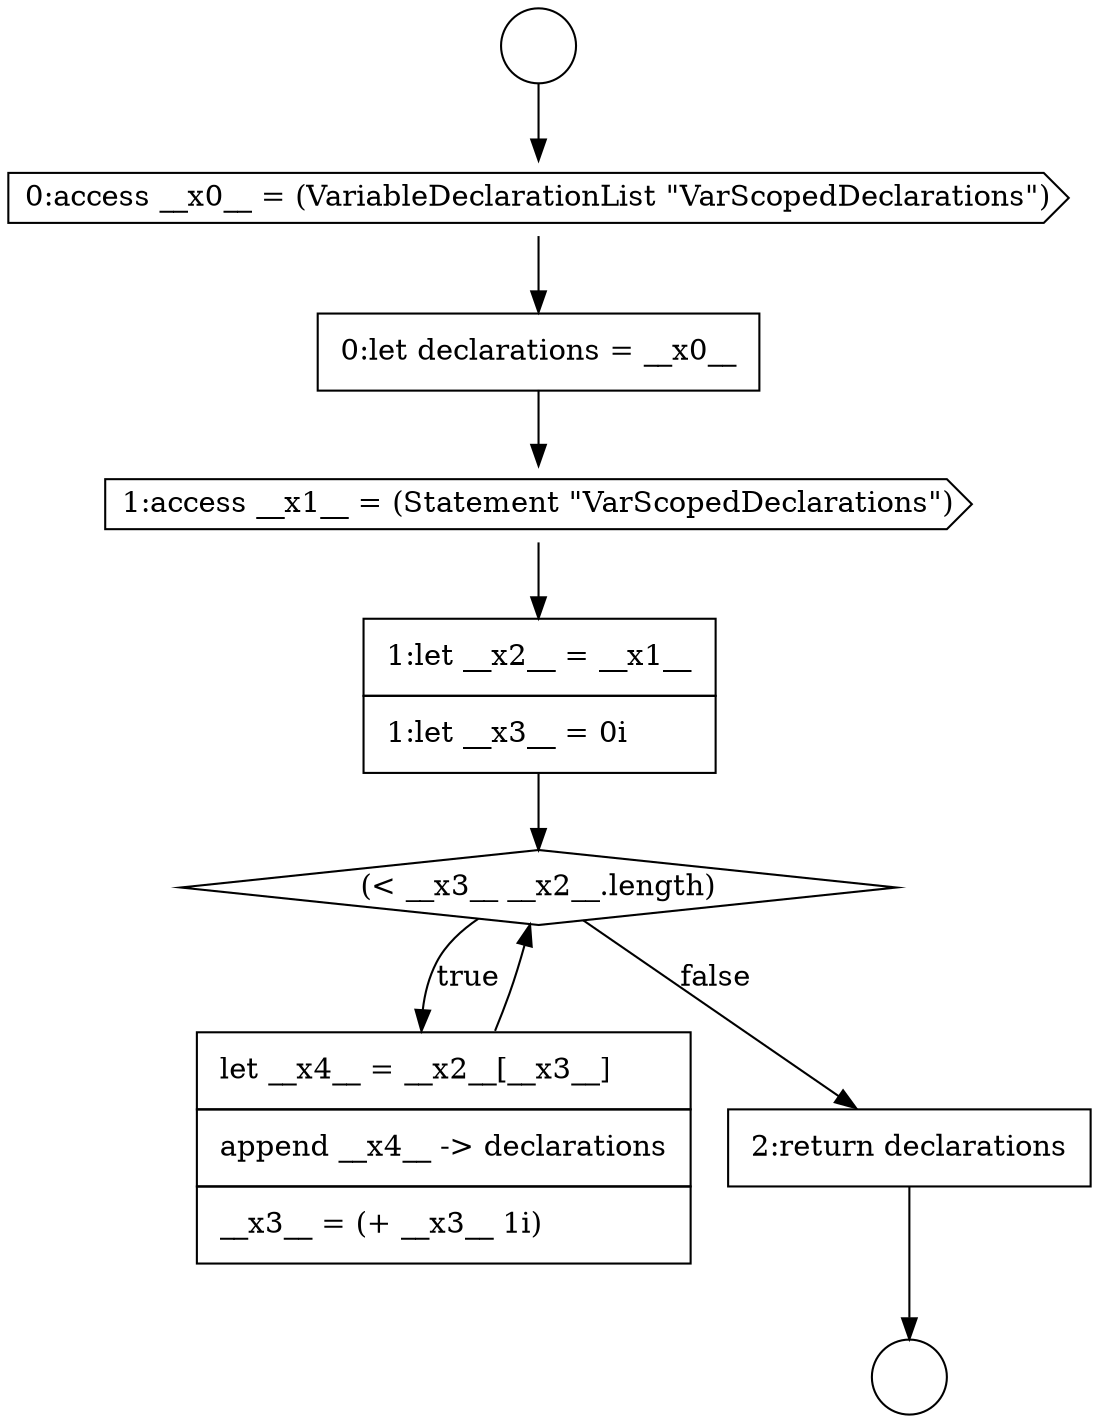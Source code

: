 digraph {
  node6669 [shape=cds, label=<<font color="black">1:access __x1__ = (Statement &quot;VarScopedDeclarations&quot;)</font>> color="black" fillcolor="white" style=filled]
  node6665 [shape=circle label=" " color="black" fillcolor="white" style=filled]
  node6670 [shape=none, margin=0, label=<<font color="black">
    <table border="0" cellborder="1" cellspacing="0" cellpadding="10">
      <tr><td align="left">1:let __x2__ = __x1__</td></tr>
      <tr><td align="left">1:let __x3__ = 0i</td></tr>
    </table>
  </font>> color="black" fillcolor="white" style=filled]
  node6666 [shape=circle label=" " color="black" fillcolor="white" style=filled]
  node6672 [shape=none, margin=0, label=<<font color="black">
    <table border="0" cellborder="1" cellspacing="0" cellpadding="10">
      <tr><td align="left">let __x4__ = __x2__[__x3__]</td></tr>
      <tr><td align="left">append __x4__ -&gt; declarations</td></tr>
      <tr><td align="left">__x3__ = (+ __x3__ 1i)</td></tr>
    </table>
  </font>> color="black" fillcolor="white" style=filled]
  node6671 [shape=diamond, label=<<font color="black">(&lt; __x3__ __x2__.length)</font>> color="black" fillcolor="white" style=filled]
  node6668 [shape=none, margin=0, label=<<font color="black">
    <table border="0" cellborder="1" cellspacing="0" cellpadding="10">
      <tr><td align="left">0:let declarations = __x0__</td></tr>
    </table>
  </font>> color="black" fillcolor="white" style=filled]
  node6667 [shape=cds, label=<<font color="black">0:access __x0__ = (VariableDeclarationList &quot;VarScopedDeclarations&quot;)</font>> color="black" fillcolor="white" style=filled]
  node6673 [shape=none, margin=0, label=<<font color="black">
    <table border="0" cellborder="1" cellspacing="0" cellpadding="10">
      <tr><td align="left">2:return declarations</td></tr>
    </table>
  </font>> color="black" fillcolor="white" style=filled]
  node6670 -> node6671 [ color="black"]
  node6669 -> node6670 [ color="black"]
  node6672 -> node6671 [ color="black"]
  node6667 -> node6668 [ color="black"]
  node6671 -> node6672 [label=<<font color="black">true</font>> color="black"]
  node6671 -> node6673 [label=<<font color="black">false</font>> color="black"]
  node6668 -> node6669 [ color="black"]
  node6673 -> node6666 [ color="black"]
  node6665 -> node6667 [ color="black"]
}

